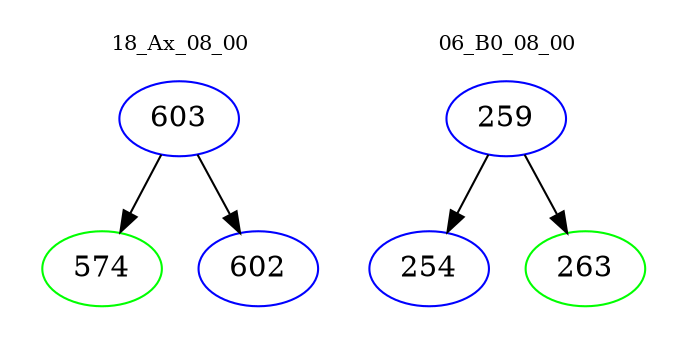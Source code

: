 digraph{
subgraph cluster_0 {
color = white
label = "18_Ax_08_00";
fontsize=10;
T0_603 [label="603", color="blue"]
T0_603 -> T0_574 [color="black"]
T0_574 [label="574", color="green"]
T0_603 -> T0_602 [color="black"]
T0_602 [label="602", color="blue"]
}
subgraph cluster_1 {
color = white
label = "06_B0_08_00";
fontsize=10;
T1_259 [label="259", color="blue"]
T1_259 -> T1_254 [color="black"]
T1_254 [label="254", color="blue"]
T1_259 -> T1_263 [color="black"]
T1_263 [label="263", color="green"]
}
}
